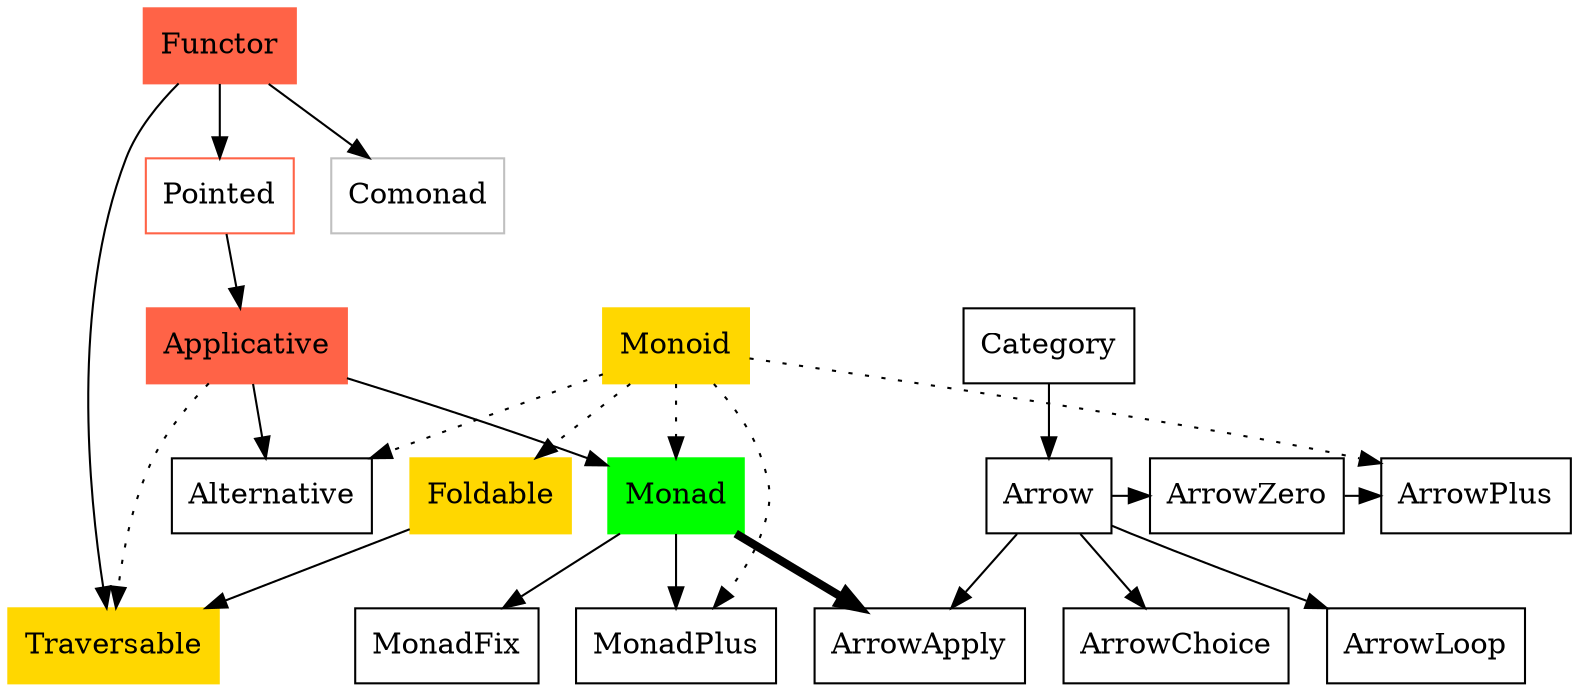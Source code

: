 digraph {
  node [shape=box];
  Functor [color=tomato, style=filled];
  Functor -> Pointed -> Applicative -> Monad;
  Pointed [color=tomato];
  Applicative [color=tomato, style=filled];
  Applicative -> Alternative;
  Monad -> MonadPlus;
//  Monad -> MonadTrans [style=dotted];
  Monad [color=green, style=filled];
  Monad -> MonadFix;
//  {rank=same; Applicative; Alternative}
//  {rank=same; Monad; MonadPlus}
  Monoid [color=gold, style=filled];
  Foldable [color=gold, style=filled];
  Traversable [color=gold, style=filled];
  Monoid -> Alternative [style=dotted];
  Monoid -> MonadPlus [style=dotted];
  Category -> Arrow -> ArrowChoice;
  Arrow -> ArrowApply;
  Arrow -> ArrowLoop;
  Arrow -> ArrowZero -> ArrowPlus;
  {rank = same; Arrow; ArrowZero; ArrowPlus}
  Monoid -> ArrowPlus [style=dotted];
  Monad -> ArrowApply [style="setlinewidth(4)", arrowtail=normal];
  Monoid -> Foldable [style=dotted];
  Monoid -> Monad [style=dotted];
  Applicative -> Traversable [style=dotted];
  Foldable -> Traversable;
  Functor -> Traversable;
  Comonad [color=grey];
  Functor -> Comonad;
//  {rank=same; Comonad; Functor}
}